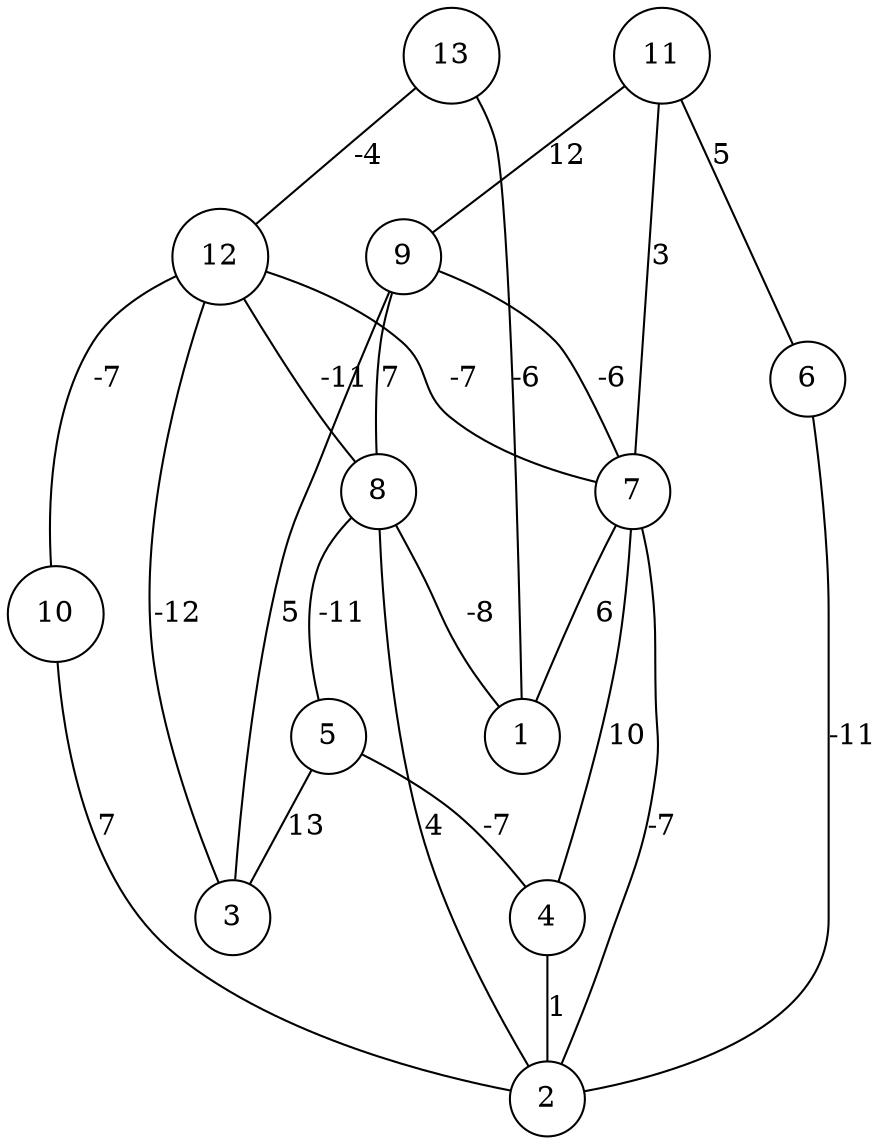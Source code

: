 graph { 
	 fontname="Helvetica,Arial,sans-serif" 
	 node [shape = circle]; 
	 13 -- 1 [label = "-6"];
	 13 -- 12 [label = "-4"];
	 12 -- 3 [label = "-12"];
	 12 -- 7 [label = "-7"];
	 12 -- 8 [label = "-11"];
	 12 -- 10 [label = "-7"];
	 11 -- 6 [label = "5"];
	 11 -- 7 [label = "3"];
	 11 -- 9 [label = "12"];
	 10 -- 2 [label = "7"];
	 9 -- 3 [label = "5"];
	 9 -- 7 [label = "-6"];
	 9 -- 8 [label = "7"];
	 8 -- 1 [label = "-8"];
	 8 -- 2 [label = "4"];
	 8 -- 5 [label = "-11"];
	 7 -- 1 [label = "6"];
	 7 -- 2 [label = "-7"];
	 7 -- 4 [label = "10"];
	 6 -- 2 [label = "-11"];
	 5 -- 3 [label = "13"];
	 5 -- 4 [label = "-7"];
	 4 -- 2 [label = "1"];
	 1;
	 2;
	 3;
	 4;
	 5;
	 6;
	 7;
	 8;
	 9;
	 10;
	 11;
	 12;
	 13;
}
